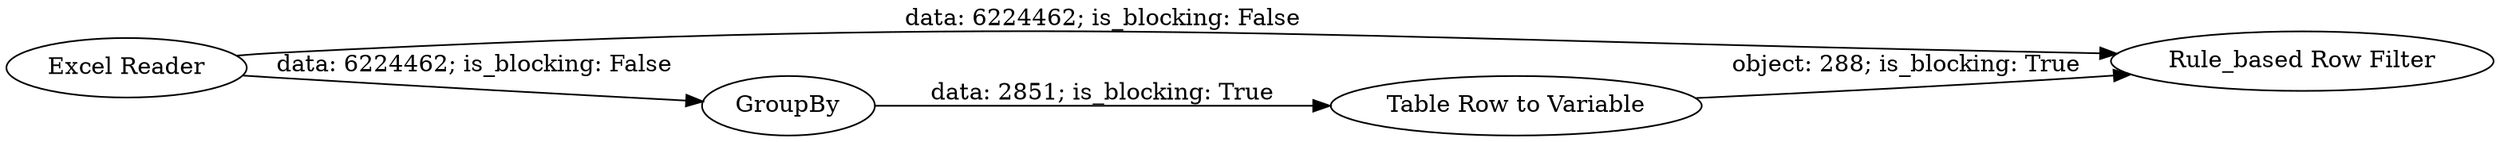 digraph {
	"-1584638710876366762_1" [label="Rule_based Row Filter"]
	"-1584638710876366762_3" [label=GroupBy]
	"-1584638710876366762_4" [label="Excel Reader"]
	"-1584638710876366762_2" [label="Table Row to Variable"]
	"-1584638710876366762_2" -> "-1584638710876366762_1" [label="object: 288; is_blocking: True"]
	"-1584638710876366762_3" -> "-1584638710876366762_2" [label="data: 2851; is_blocking: True"]
	"-1584638710876366762_4" -> "-1584638710876366762_1" [label="data: 6224462; is_blocking: False"]
	"-1584638710876366762_4" -> "-1584638710876366762_3" [label="data: 6224462; is_blocking: False"]
	rankdir=LR
}

